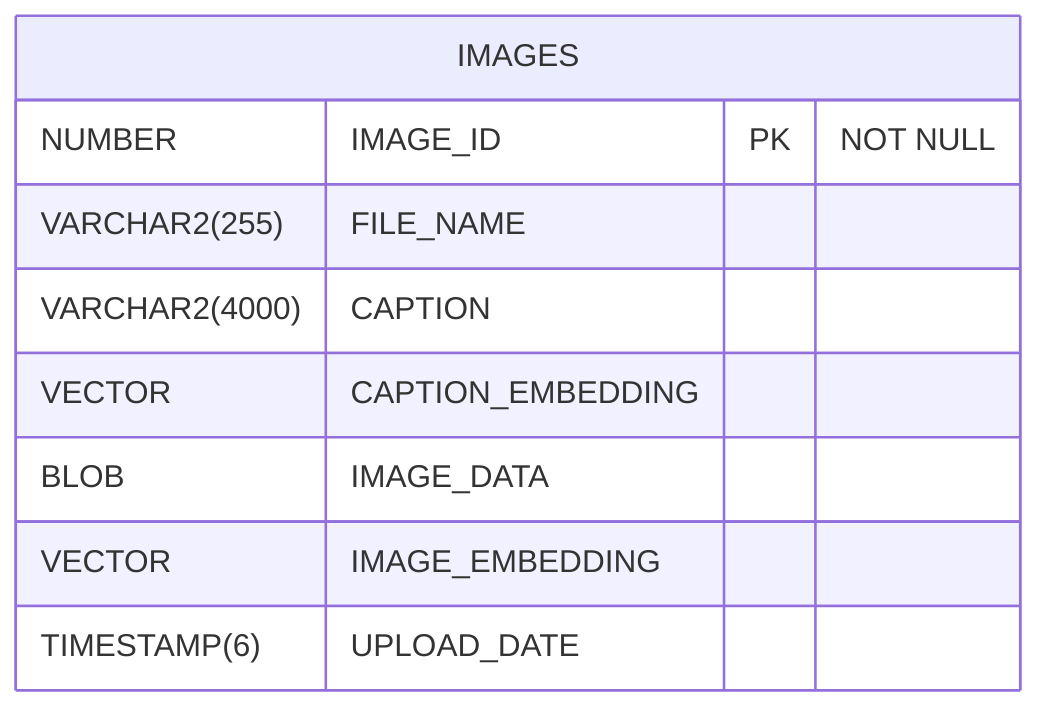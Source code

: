 erDiagram
    IMAGES {
        NUMBER IMAGE_ID PK "NOT NULL"
        VARCHAR2(255) FILE_NAME 
        VARCHAR2(4000) CAPTION 
        VECTOR CAPTION_EMBEDDING 
        BLOB IMAGE_DATA 
        VECTOR IMAGE_EMBEDDING 
        TIMESTAMP(6) UPLOAD_DATE 
    }